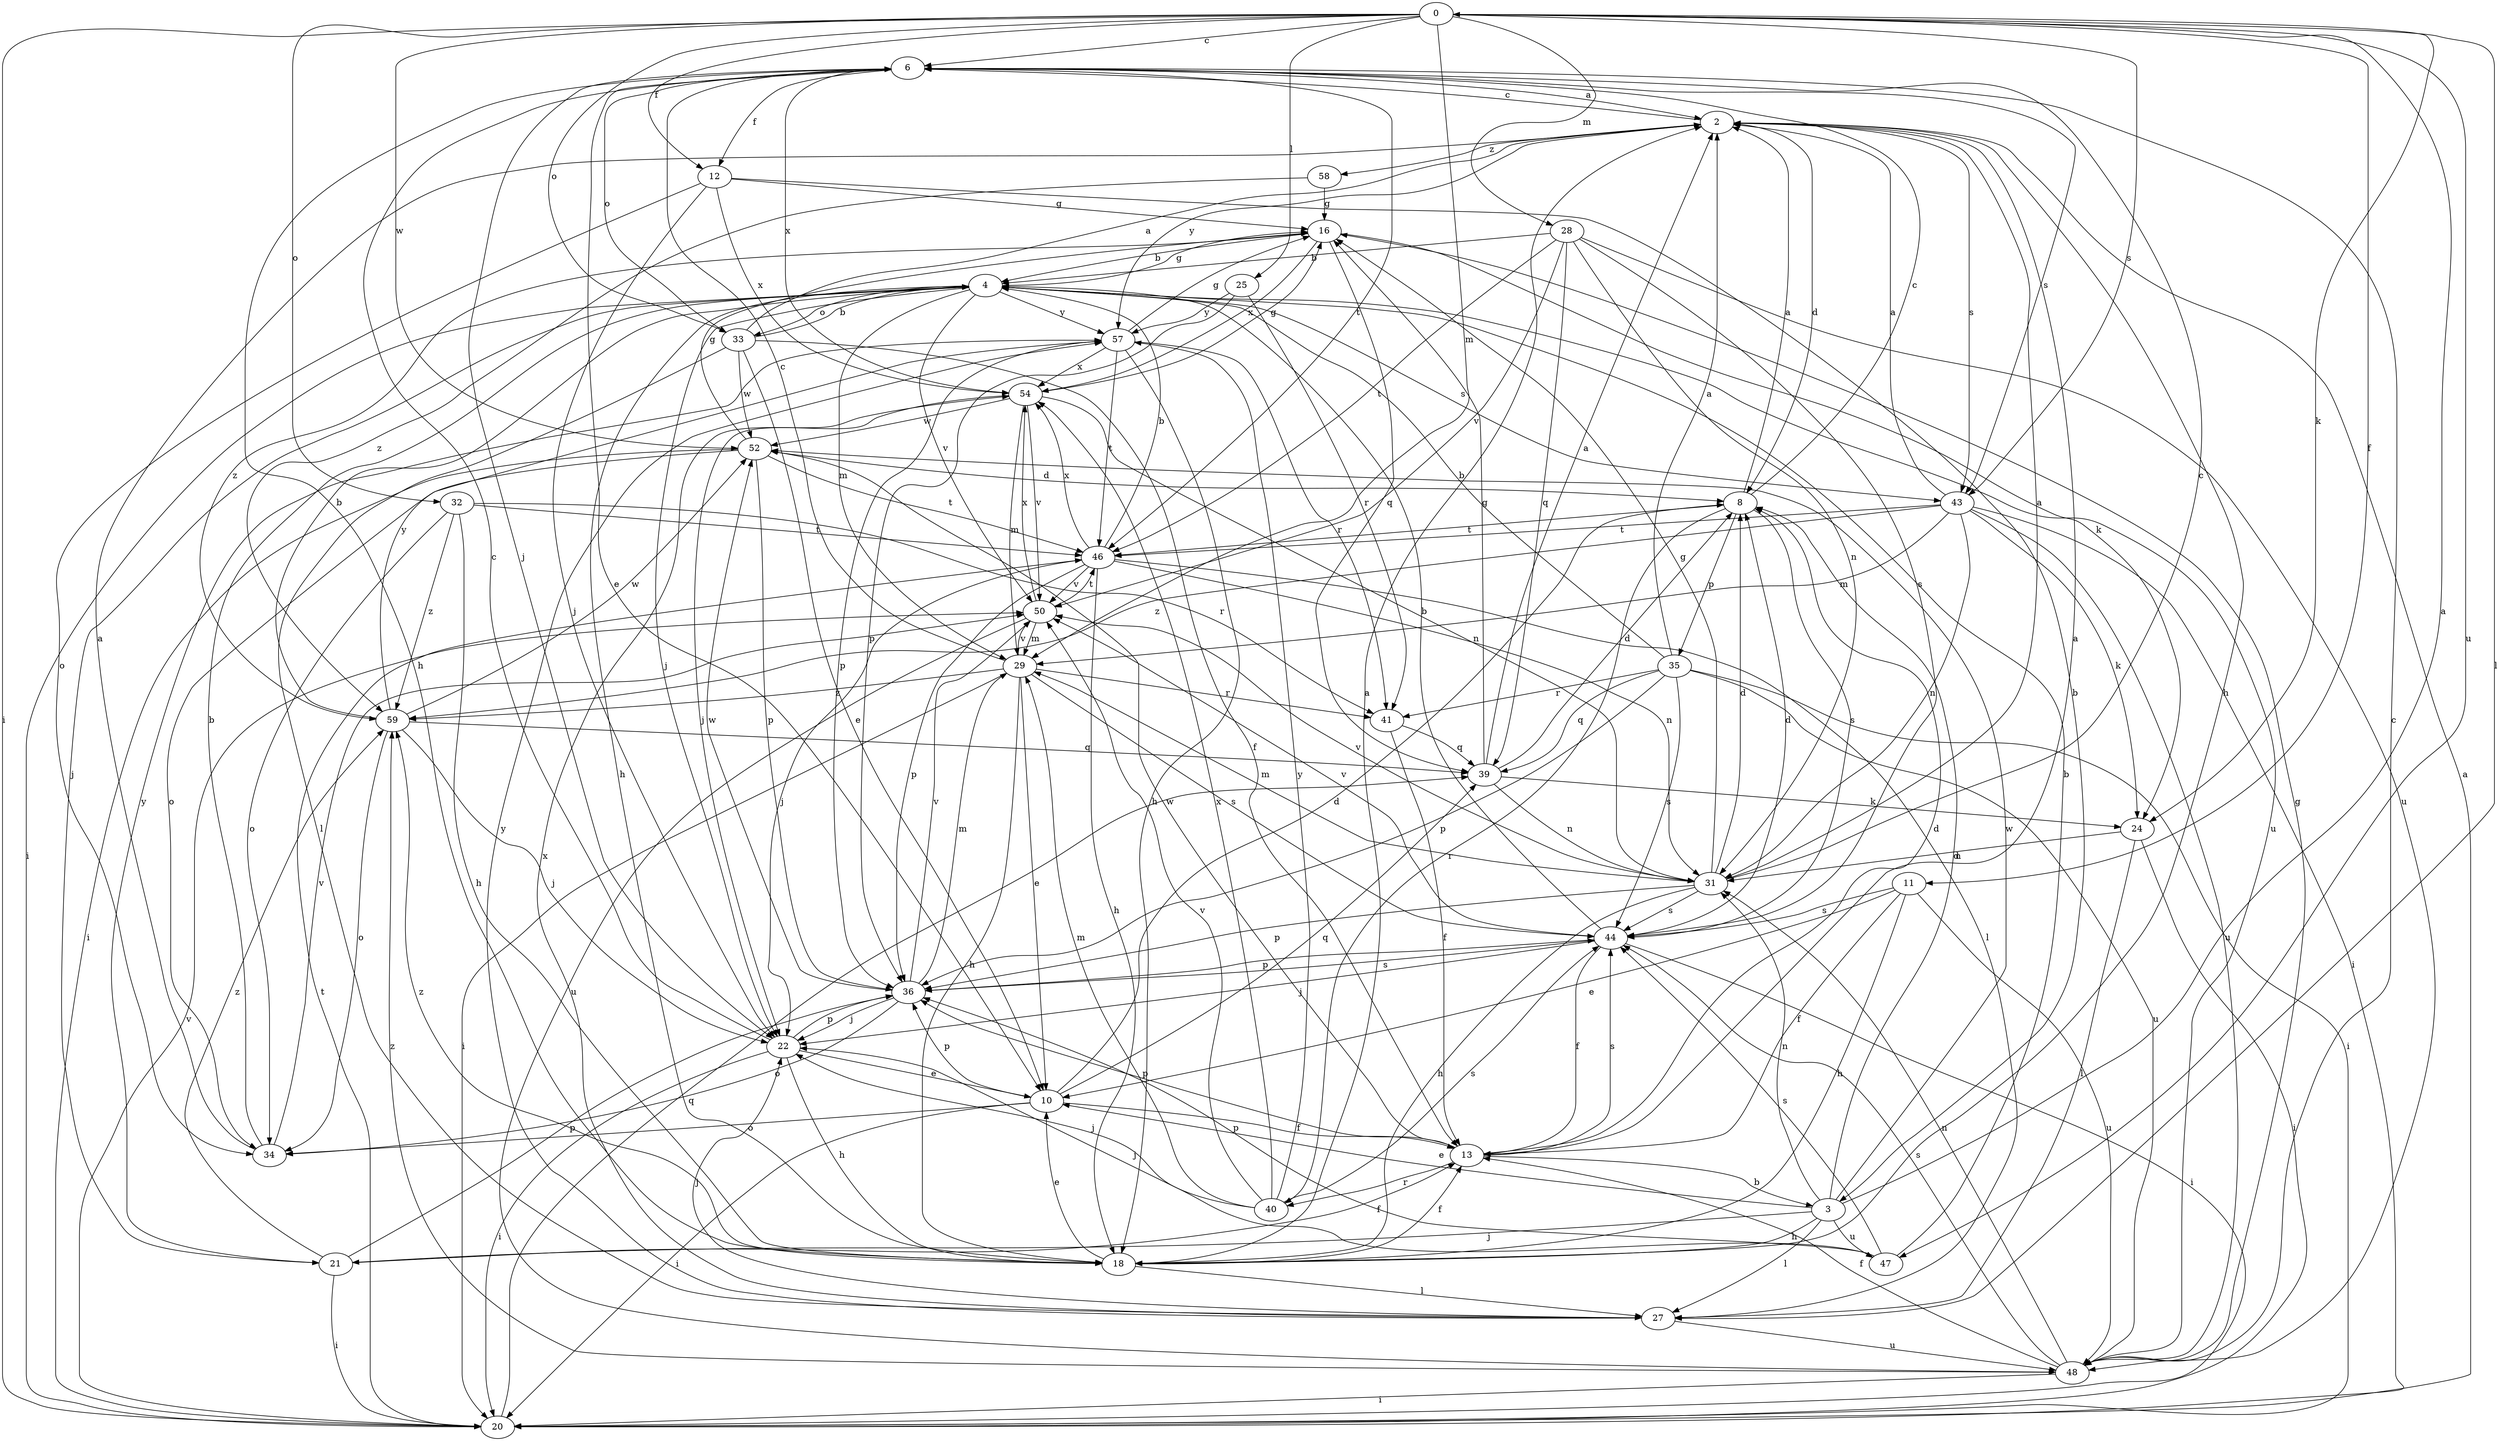 strict digraph  {
0;
2;
3;
4;
6;
8;
10;
11;
12;
13;
16;
18;
20;
21;
22;
24;
25;
27;
28;
29;
31;
32;
33;
34;
35;
36;
39;
40;
41;
43;
44;
46;
47;
48;
50;
52;
54;
57;
58;
59;
0 -> 6  [label=c];
0 -> 11  [label=f];
0 -> 12  [label=f];
0 -> 20  [label=i];
0 -> 24  [label=k];
0 -> 25  [label=l];
0 -> 27  [label=l];
0 -> 28  [label=m];
0 -> 29  [label=m];
0 -> 32  [label=o];
0 -> 33  [label=o];
0 -> 43  [label=s];
0 -> 47  [label=u];
0 -> 52  [label=w];
2 -> 6  [label=c];
2 -> 8  [label=d];
2 -> 18  [label=h];
2 -> 43  [label=s];
2 -> 57  [label=y];
2 -> 58  [label=z];
3 -> 0  [label=a];
3 -> 8  [label=d];
3 -> 10  [label=e];
3 -> 18  [label=h];
3 -> 21  [label=j];
3 -> 27  [label=l];
3 -> 31  [label=n];
3 -> 47  [label=u];
3 -> 52  [label=w];
4 -> 16  [label=g];
4 -> 18  [label=h];
4 -> 20  [label=i];
4 -> 21  [label=j];
4 -> 22  [label=j];
4 -> 29  [label=m];
4 -> 33  [label=o];
4 -> 43  [label=s];
4 -> 48  [label=u];
4 -> 50  [label=v];
4 -> 57  [label=y];
6 -> 2  [label=a];
6 -> 10  [label=e];
6 -> 12  [label=f];
6 -> 18  [label=h];
6 -> 22  [label=j];
6 -> 33  [label=o];
6 -> 43  [label=s];
6 -> 46  [label=t];
6 -> 54  [label=x];
8 -> 2  [label=a];
8 -> 6  [label=c];
8 -> 35  [label=p];
8 -> 40  [label=r];
8 -> 44  [label=s];
8 -> 46  [label=t];
10 -> 8  [label=d];
10 -> 13  [label=f];
10 -> 20  [label=i];
10 -> 34  [label=o];
10 -> 36  [label=p];
10 -> 39  [label=q];
11 -> 10  [label=e];
11 -> 13  [label=f];
11 -> 18  [label=h];
11 -> 44  [label=s];
11 -> 48  [label=u];
12 -> 3  [label=b];
12 -> 16  [label=g];
12 -> 22  [label=j];
12 -> 34  [label=o];
12 -> 54  [label=x];
13 -> 2  [label=a];
13 -> 3  [label=b];
13 -> 8  [label=d];
13 -> 36  [label=p];
13 -> 40  [label=r];
13 -> 44  [label=s];
13 -> 52  [label=w];
16 -> 4  [label=b];
16 -> 24  [label=k];
16 -> 39  [label=q];
16 -> 54  [label=x];
16 -> 59  [label=z];
18 -> 2  [label=a];
18 -> 10  [label=e];
18 -> 13  [label=f];
18 -> 27  [label=l];
18 -> 59  [label=z];
20 -> 2  [label=a];
20 -> 39  [label=q];
20 -> 46  [label=t];
20 -> 50  [label=v];
21 -> 13  [label=f];
21 -> 20  [label=i];
21 -> 36  [label=p];
21 -> 57  [label=y];
21 -> 59  [label=z];
22 -> 6  [label=c];
22 -> 10  [label=e];
22 -> 18  [label=h];
22 -> 20  [label=i];
22 -> 36  [label=p];
24 -> 20  [label=i];
24 -> 27  [label=l];
24 -> 31  [label=n];
25 -> 36  [label=p];
25 -> 41  [label=r];
25 -> 57  [label=y];
27 -> 22  [label=j];
27 -> 48  [label=u];
27 -> 54  [label=x];
27 -> 57  [label=y];
28 -> 4  [label=b];
28 -> 31  [label=n];
28 -> 39  [label=q];
28 -> 44  [label=s];
28 -> 46  [label=t];
28 -> 48  [label=u];
28 -> 50  [label=v];
29 -> 6  [label=c];
29 -> 10  [label=e];
29 -> 18  [label=h];
29 -> 20  [label=i];
29 -> 41  [label=r];
29 -> 44  [label=s];
29 -> 50  [label=v];
29 -> 59  [label=z];
31 -> 2  [label=a];
31 -> 6  [label=c];
31 -> 8  [label=d];
31 -> 16  [label=g];
31 -> 18  [label=h];
31 -> 29  [label=m];
31 -> 36  [label=p];
31 -> 44  [label=s];
31 -> 50  [label=v];
32 -> 18  [label=h];
32 -> 34  [label=o];
32 -> 41  [label=r];
32 -> 46  [label=t];
32 -> 59  [label=z];
33 -> 2  [label=a];
33 -> 4  [label=b];
33 -> 10  [label=e];
33 -> 13  [label=f];
33 -> 27  [label=l];
33 -> 52  [label=w];
34 -> 2  [label=a];
34 -> 4  [label=b];
34 -> 50  [label=v];
35 -> 2  [label=a];
35 -> 4  [label=b];
35 -> 20  [label=i];
35 -> 36  [label=p];
35 -> 39  [label=q];
35 -> 41  [label=r];
35 -> 44  [label=s];
35 -> 48  [label=u];
36 -> 22  [label=j];
36 -> 29  [label=m];
36 -> 34  [label=o];
36 -> 44  [label=s];
36 -> 50  [label=v];
36 -> 52  [label=w];
39 -> 2  [label=a];
39 -> 8  [label=d];
39 -> 16  [label=g];
39 -> 24  [label=k];
39 -> 31  [label=n];
40 -> 22  [label=j];
40 -> 29  [label=m];
40 -> 44  [label=s];
40 -> 50  [label=v];
40 -> 54  [label=x];
40 -> 57  [label=y];
41 -> 13  [label=f];
41 -> 39  [label=q];
43 -> 2  [label=a];
43 -> 20  [label=i];
43 -> 24  [label=k];
43 -> 29  [label=m];
43 -> 31  [label=n];
43 -> 46  [label=t];
43 -> 48  [label=u];
43 -> 59  [label=z];
44 -> 4  [label=b];
44 -> 8  [label=d];
44 -> 13  [label=f];
44 -> 20  [label=i];
44 -> 22  [label=j];
44 -> 36  [label=p];
44 -> 50  [label=v];
46 -> 4  [label=b];
46 -> 18  [label=h];
46 -> 22  [label=j];
46 -> 27  [label=l];
46 -> 31  [label=n];
46 -> 36  [label=p];
46 -> 50  [label=v];
46 -> 54  [label=x];
47 -> 4  [label=b];
47 -> 22  [label=j];
47 -> 36  [label=p];
47 -> 44  [label=s];
48 -> 6  [label=c];
48 -> 13  [label=f];
48 -> 16  [label=g];
48 -> 20  [label=i];
48 -> 31  [label=n];
48 -> 44  [label=s];
48 -> 59  [label=z];
50 -> 29  [label=m];
50 -> 46  [label=t];
50 -> 48  [label=u];
50 -> 54  [label=x];
52 -> 8  [label=d];
52 -> 16  [label=g];
52 -> 20  [label=i];
52 -> 34  [label=o];
52 -> 36  [label=p];
52 -> 46  [label=t];
54 -> 16  [label=g];
54 -> 22  [label=j];
54 -> 29  [label=m];
54 -> 31  [label=n];
54 -> 50  [label=v];
54 -> 52  [label=w];
57 -> 16  [label=g];
57 -> 18  [label=h];
57 -> 36  [label=p];
57 -> 41  [label=r];
57 -> 46  [label=t];
57 -> 54  [label=x];
58 -> 16  [label=g];
58 -> 59  [label=z];
59 -> 4  [label=b];
59 -> 22  [label=j];
59 -> 34  [label=o];
59 -> 39  [label=q];
59 -> 52  [label=w];
59 -> 57  [label=y];
}

